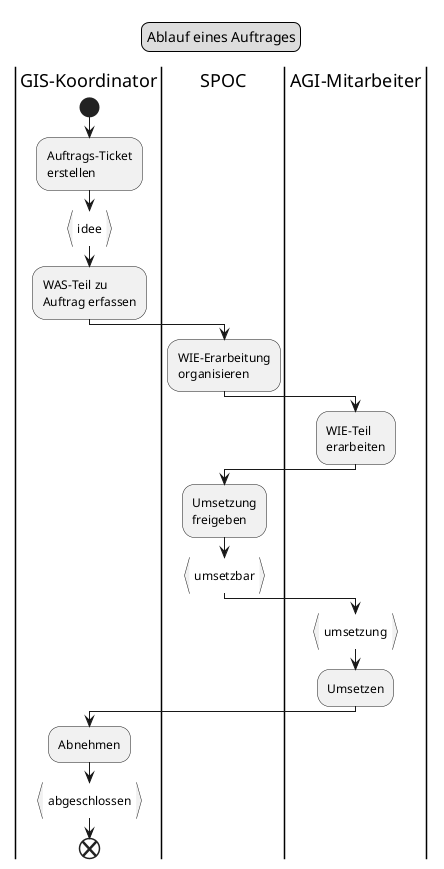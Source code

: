 @startuml
legend top
	Ablauf eines Auftrages
end legend

|GIS-Koordinator|
start
:Auftrags-Ticket
erstellen;
:idee}
:WAS-Teil zu
Auftrag erfassen;
|SPOC|
:WIE-Erarbeitung
organisieren;
|AGI-Mitarbeiter|
:WIE-Teil
erarbeiten;
|SPOC|
:Umsetzung
freigeben;
:umsetzbar}
|AGI-Mitarbeiter|
:umsetzung}
:Umsetzen;
|GIS-Koordinator|
:Abnehmen;
:abgeschlossen}
end
@enduml